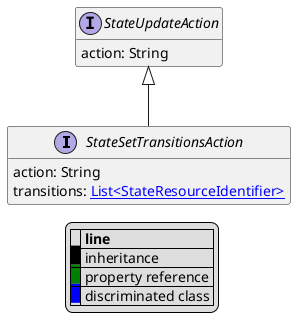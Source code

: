 @startuml

hide empty fields
hide empty methods
legend
|= |= line |
|<back:black>   </back>| inheritance |
|<back:green>   </back>| property reference |
|<back:blue>   </back>| discriminated class |
endlegend
interface StateSetTransitionsAction [[StateSetTransitionsAction.svg]] extends StateUpdateAction {
    action: String
    transitions: [[StateResourceIdentifier.svg List<StateResourceIdentifier>]]
}
interface StateUpdateAction [[StateUpdateAction.svg]]  {
    action: String
}





@enduml
